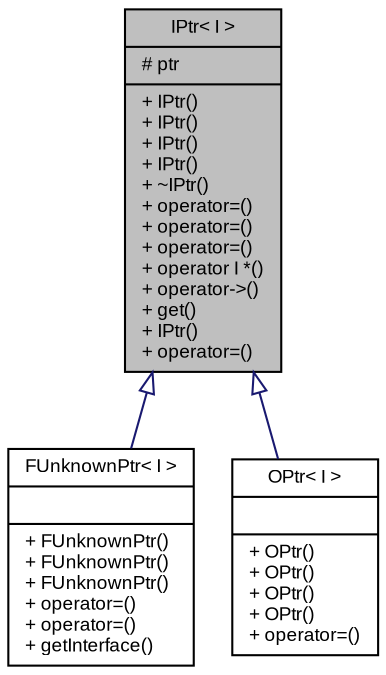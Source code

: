 digraph G
{
  bgcolor="transparent";
  edge [fontname="Arial",fontsize="9",labelfontname="Arial",labelfontsize="9"];
  node [fontname="Arial",fontsize="9",shape=record];
  Node1 [label="{IPtr\< I \>\n|# ptr\l|+ IPtr()\l+ IPtr()\l+ IPtr()\l+ IPtr()\l+ ~IPtr()\l+ operator=()\l+ operator=()\l+ operator=()\l+ operator I *()\l+ operator-\>()\l+ get()\l+ IPtr()\l+ operator=()\l}",height=0.2,width=0.4,color="black", fillcolor="grey75", style="filled" fontcolor="black"];
  Node1 -> Node2 [dir=back,color="midnightblue",fontsize="9",style="solid",arrowtail="empty",fontname="Arial"];
  Node2 [label="{FUnknownPtr\< I \>\n||+ FUnknownPtr()\l+ FUnknownPtr()\l+ FUnknownPtr()\l+ operator=()\l+ operator=()\l+ getInterface()\l}",height=0.2,width=0.4,color="black",URL="$classSteinberg_1_1FUnknownPtr.html",tooltip="FUnknownPtr - automatic interface conversion and smart pointer in one."];
  Node1 -> Node3 [dir=back,color="midnightblue",fontsize="9",style="solid",arrowtail="empty",fontname="Arial"];
  Node3 [label="{OPtr\< I \>\n||+ OPtr()\l+ OPtr()\l+ OPtr()\l+ OPtr()\l+ operator=()\l}",height=0.2,width=0.4,color="black",URL="$classSteinberg_1_1OPtr.html",tooltip="OPtr - &quot;owning&quot; smart pointer used for newly created FObjects."];
}
